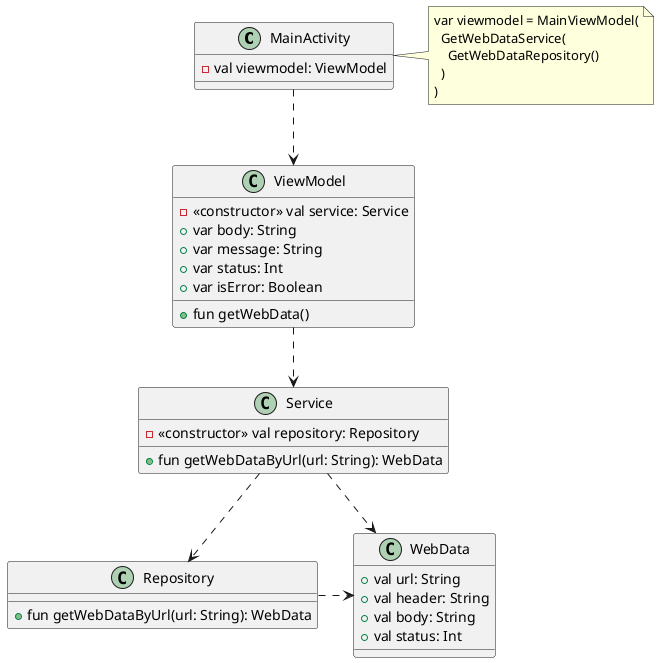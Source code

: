 @startuml class01

Class MainActivity {
  -val viewmodel: ViewModel
}

Class ViewModel {
  -<<constructor>> val service: Service
  +var body: String
  +var message: String
  +var status: Int
  +var isError: Boolean
  +fun getWebData()
}

Class Service {
  -<<constructor>> val repository: Repository
  +fun getWebDataByUrl(url: String): WebData
}

Class Repository {
  +fun getWebDataByUrl(url: String): WebData
}

Class WebData {
  +val url: String
  +val header: String
  +val body: String
  +val status: Int
}

Service -[dashed]down-> Repository
ViewModel -[dashed]down-> Service
MainActivity -[dashed]down-> ViewModel

Repository -[dashed]right-> WebData
Service -[dashed]right-> WebData

note right of MainActivity: var viewmodel = MainViewModel(\n  GetWebDataService(\n    GetWebDataRepository()\n  )\n)

@enduml
